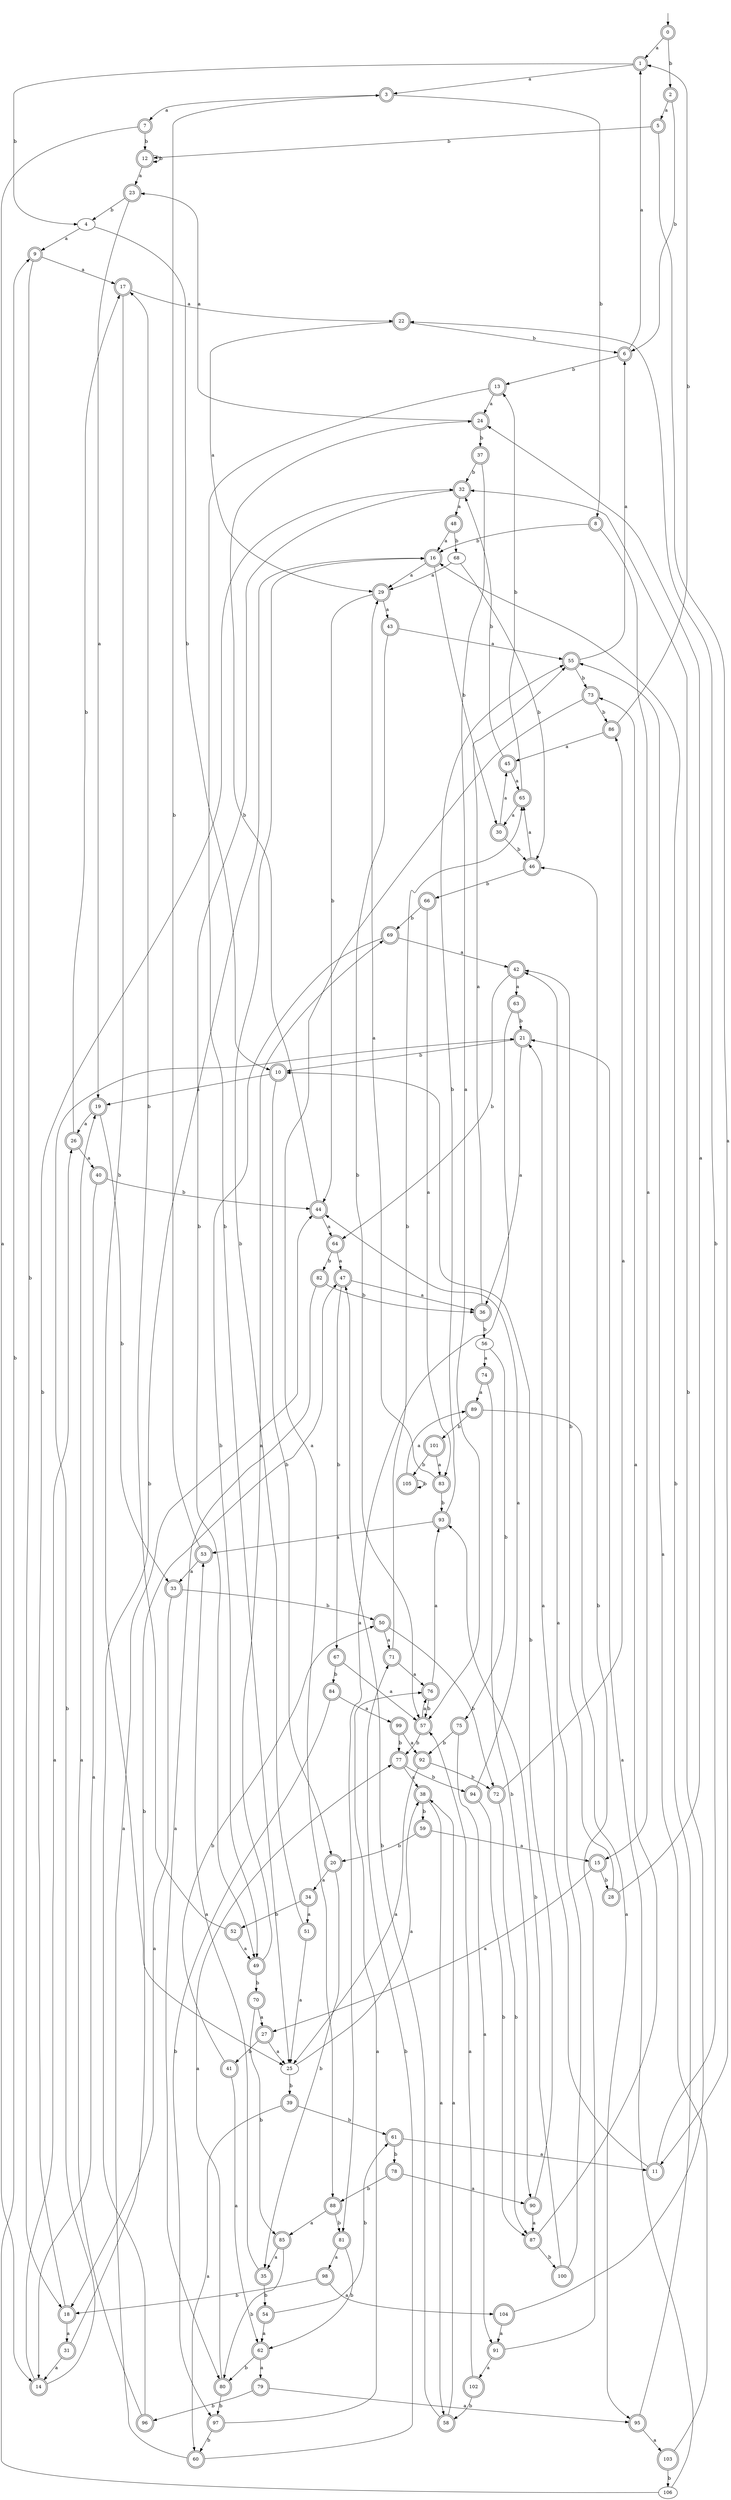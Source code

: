 digraph RandomDFA {
  __start0 [label="", shape=none];
  __start0 -> 0 [label=""];
  0 [shape=circle] [shape=doublecircle]
  0 -> 1 [label="a"]
  0 -> 2 [label="b"]
  1 [shape=doublecircle]
  1 -> 3 [label="a"]
  1 -> 4 [label="b"]
  2 [shape=doublecircle]
  2 -> 5 [label="a"]
  2 -> 6 [label="b"]
  3 [shape=doublecircle]
  3 -> 7 [label="a"]
  3 -> 8 [label="b"]
  4
  4 -> 9 [label="a"]
  4 -> 10 [label="b"]
  5 [shape=doublecircle]
  5 -> 11 [label="a"]
  5 -> 12 [label="b"]
  6 [shape=doublecircle]
  6 -> 1 [label="a"]
  6 -> 13 [label="b"]
  7 [shape=doublecircle]
  7 -> 14 [label="a"]
  7 -> 12 [label="b"]
  8 [shape=doublecircle]
  8 -> 15 [label="a"]
  8 -> 16 [label="b"]
  9 [shape=doublecircle]
  9 -> 17 [label="a"]
  9 -> 18 [label="b"]
  10 [shape=doublecircle]
  10 -> 19 [label="a"]
  10 -> 20 [label="b"]
  11 [shape=doublecircle]
  11 -> 21 [label="a"]
  11 -> 22 [label="b"]
  12 [shape=doublecircle]
  12 -> 23 [label="a"]
  12 -> 12 [label="b"]
  13 [shape=doublecircle]
  13 -> 24 [label="a"]
  13 -> 25 [label="b"]
  14 [shape=doublecircle]
  14 -> 26 [label="a"]
  14 -> 21 [label="b"]
  15 [shape=doublecircle]
  15 -> 27 [label="a"]
  15 -> 28 [label="b"]
  16 [shape=doublecircle]
  16 -> 29 [label="a"]
  16 -> 30 [label="b"]
  17 [shape=doublecircle]
  17 -> 22 [label="a"]
  17 -> 25 [label="b"]
  18 [shape=doublecircle]
  18 -> 31 [label="a"]
  18 -> 32 [label="b"]
  19 [shape=doublecircle]
  19 -> 26 [label="a"]
  19 -> 33 [label="b"]
  20 [shape=doublecircle]
  20 -> 34 [label="a"]
  20 -> 35 [label="b"]
  21 [shape=doublecircle]
  21 -> 36 [label="a"]
  21 -> 10 [label="b"]
  22 [shape=doublecircle]
  22 -> 29 [label="a"]
  22 -> 6 [label="b"]
  23 [shape=doublecircle]
  23 -> 19 [label="a"]
  23 -> 4 [label="b"]
  24 [shape=doublecircle]
  24 -> 23 [label="a"]
  24 -> 37 [label="b"]
  25
  25 -> 38 [label="a"]
  25 -> 39 [label="b"]
  26 [shape=doublecircle]
  26 -> 40 [label="a"]
  26 -> 17 [label="b"]
  27 [shape=doublecircle]
  27 -> 25 [label="a"]
  27 -> 41 [label="b"]
  28 [shape=doublecircle]
  28 -> 24 [label="a"]
  28 -> 42 [label="b"]
  29 [shape=doublecircle]
  29 -> 43 [label="a"]
  29 -> 44 [label="b"]
  30 [shape=doublecircle]
  30 -> 45 [label="a"]
  30 -> 46 [label="b"]
  31 [shape=doublecircle]
  31 -> 14 [label="a"]
  31 -> 47 [label="b"]
  32 [shape=doublecircle]
  32 -> 48 [label="a"]
  32 -> 49 [label="b"]
  33 [shape=doublecircle]
  33 -> 18 [label="a"]
  33 -> 50 [label="b"]
  34 [shape=doublecircle]
  34 -> 51 [label="a"]
  34 -> 52 [label="b"]
  35 [shape=doublecircle]
  35 -> 53 [label="a"]
  35 -> 54 [label="b"]
  36 [shape=doublecircle]
  36 -> 55 [label="a"]
  36 -> 56 [label="b"]
  37 [shape=doublecircle]
  37 -> 57 [label="a"]
  37 -> 32 [label="b"]
  38 [shape=doublecircle]
  38 -> 58 [label="a"]
  38 -> 59 [label="b"]
  39 [shape=doublecircle]
  39 -> 60 [label="a"]
  39 -> 61 [label="b"]
  40 [shape=doublecircle]
  40 -> 14 [label="a"]
  40 -> 44 [label="b"]
  41 [shape=doublecircle]
  41 -> 62 [label="a"]
  41 -> 50 [label="b"]
  42 [shape=doublecircle]
  42 -> 63 [label="a"]
  42 -> 64 [label="b"]
  43 [shape=doublecircle]
  43 -> 55 [label="a"]
  43 -> 57 [label="b"]
  44 [shape=doublecircle]
  44 -> 64 [label="a"]
  44 -> 24 [label="b"]
  45 [shape=doublecircle]
  45 -> 65 [label="a"]
  45 -> 32 [label="b"]
  46 [shape=doublecircle]
  46 -> 65 [label="a"]
  46 -> 66 [label="b"]
  47 [shape=doublecircle]
  47 -> 36 [label="a"]
  47 -> 67 [label="b"]
  48 [shape=doublecircle]
  48 -> 16 [label="a"]
  48 -> 68 [label="b"]
  49 [shape=doublecircle]
  49 -> 69 [label="a"]
  49 -> 70 [label="b"]
  50 [shape=doublecircle]
  50 -> 71 [label="a"]
  50 -> 72 [label="b"]
  51 [shape=doublecircle]
  51 -> 25 [label="a"]
  51 -> 16 [label="b"]
  52 [shape=doublecircle]
  52 -> 49 [label="a"]
  52 -> 17 [label="b"]
  53 [shape=doublecircle]
  53 -> 33 [label="a"]
  53 -> 3 [label="b"]
  54 [shape=doublecircle]
  54 -> 62 [label="a"]
  54 -> 61 [label="b"]
  55 [shape=doublecircle]
  55 -> 6 [label="a"]
  55 -> 73 [label="b"]
  56
  56 -> 74 [label="a"]
  56 -> 75 [label="b"]
  57 [shape=doublecircle]
  57 -> 76 [label="a"]
  57 -> 77 [label="b"]
  58 [shape=doublecircle]
  58 -> 38 [label="a"]
  58 -> 47 [label="b"]
  59 [shape=doublecircle]
  59 -> 15 [label="a"]
  59 -> 20 [label="b"]
  60 [shape=doublecircle]
  60 -> 44 [label="a"]
  60 -> 71 [label="b"]
  61 [shape=doublecircle]
  61 -> 11 [label="a"]
  61 -> 78 [label="b"]
  62 [shape=doublecircle]
  62 -> 79 [label="a"]
  62 -> 80 [label="b"]
  63 [shape=doublecircle]
  63 -> 81 [label="a"]
  63 -> 21 [label="b"]
  64 [shape=doublecircle]
  64 -> 47 [label="a"]
  64 -> 82 [label="b"]
  65 [shape=doublecircle]
  65 -> 30 [label="a"]
  65 -> 13 [label="b"]
  66 [shape=doublecircle]
  66 -> 83 [label="a"]
  66 -> 69 [label="b"]
  67 [shape=doublecircle]
  67 -> 57 [label="a"]
  67 -> 84 [label="b"]
  68
  68 -> 29 [label="a"]
  68 -> 46 [label="b"]
  69 [shape=doublecircle]
  69 -> 42 [label="a"]
  69 -> 49 [label="b"]
  70 [shape=doublecircle]
  70 -> 27 [label="a"]
  70 -> 85 [label="b"]
  71 [shape=doublecircle]
  71 -> 76 [label="a"]
  71 -> 65 [label="b"]
  72 [shape=doublecircle]
  72 -> 86 [label="a"]
  72 -> 87 [label="b"]
  73 [shape=doublecircle]
  73 -> 88 [label="a"]
  73 -> 86 [label="b"]
  74 [shape=doublecircle]
  74 -> 89 [label="a"]
  74 -> 90 [label="b"]
  75 [shape=doublecircle]
  75 -> 91 [label="a"]
  75 -> 92 [label="b"]
  76 [shape=doublecircle]
  76 -> 93 [label="a"]
  76 -> 57 [label="b"]
  77 [shape=doublecircle]
  77 -> 38 [label="a"]
  77 -> 94 [label="b"]
  78 [shape=doublecircle]
  78 -> 90 [label="a"]
  78 -> 88 [label="b"]
  79 [shape=doublecircle]
  79 -> 95 [label="a"]
  79 -> 96 [label="b"]
  80 [shape=doublecircle]
  80 -> 77 [label="a"]
  80 -> 97 [label="b"]
  81 [shape=doublecircle]
  81 -> 98 [label="a"]
  81 -> 62 [label="b"]
  82 [shape=doublecircle]
  82 -> 80 [label="a"]
  82 -> 36 [label="b"]
  83 [shape=doublecircle]
  83 -> 29 [label="a"]
  83 -> 93 [label="b"]
  84 [shape=doublecircle]
  84 -> 99 [label="a"]
  84 -> 97 [label="b"]
  85 [shape=doublecircle]
  85 -> 35 [label="a"]
  85 -> 80 [label="b"]
  86 [shape=doublecircle]
  86 -> 45 [label="a"]
  86 -> 1 [label="b"]
  87 [shape=doublecircle]
  87 -> 73 [label="a"]
  87 -> 100 [label="b"]
  88 [shape=doublecircle]
  88 -> 85 [label="a"]
  88 -> 81 [label="b"]
  89 [shape=doublecircle]
  89 -> 95 [label="a"]
  89 -> 101 [label="b"]
  90 [shape=doublecircle]
  90 -> 87 [label="a"]
  90 -> 10 [label="b"]
  91 [shape=doublecircle]
  91 -> 102 [label="a"]
  91 -> 46 [label="b"]
  92 [shape=doublecircle]
  92 -> 25 [label="a"]
  92 -> 72 [label="b"]
  93 [shape=doublecircle]
  93 -> 53 [label="a"]
  93 -> 55 [label="b"]
  94 [shape=doublecircle]
  94 -> 44 [label="a"]
  94 -> 87 [label="b"]
  95 [shape=doublecircle]
  95 -> 103 [label="a"]
  95 -> 16 [label="b"]
  96 [shape=doublecircle]
  96 -> 19 [label="a"]
  96 -> 16 [label="b"]
  97 [shape=doublecircle]
  97 -> 76 [label="a"]
  97 -> 60 [label="b"]
  98 [shape=doublecircle]
  98 -> 104 [label="a"]
  98 -> 18 [label="b"]
  99 [shape=doublecircle]
  99 -> 92 [label="a"]
  99 -> 77 [label="b"]
  100 [shape=doublecircle]
  100 -> 42 [label="a"]
  100 -> 93 [label="b"]
  101 [shape=doublecircle]
  101 -> 83 [label="a"]
  101 -> 105 [label="b"]
  102 [shape=doublecircle]
  102 -> 57 [label="a"]
  102 -> 58 [label="b"]
  103 [shape=doublecircle]
  103 -> 55 [label="a"]
  103 -> 106 [label="b"]
  104 [shape=doublecircle]
  104 -> 91 [label="a"]
  104 -> 32 [label="b"]
  105 [shape=doublecircle]
  105 -> 89 [label="a"]
  105 -> 105 [label="b"]
  106
  106 -> 21 [label="a"]
  106 -> 9 [label="b"]
}

